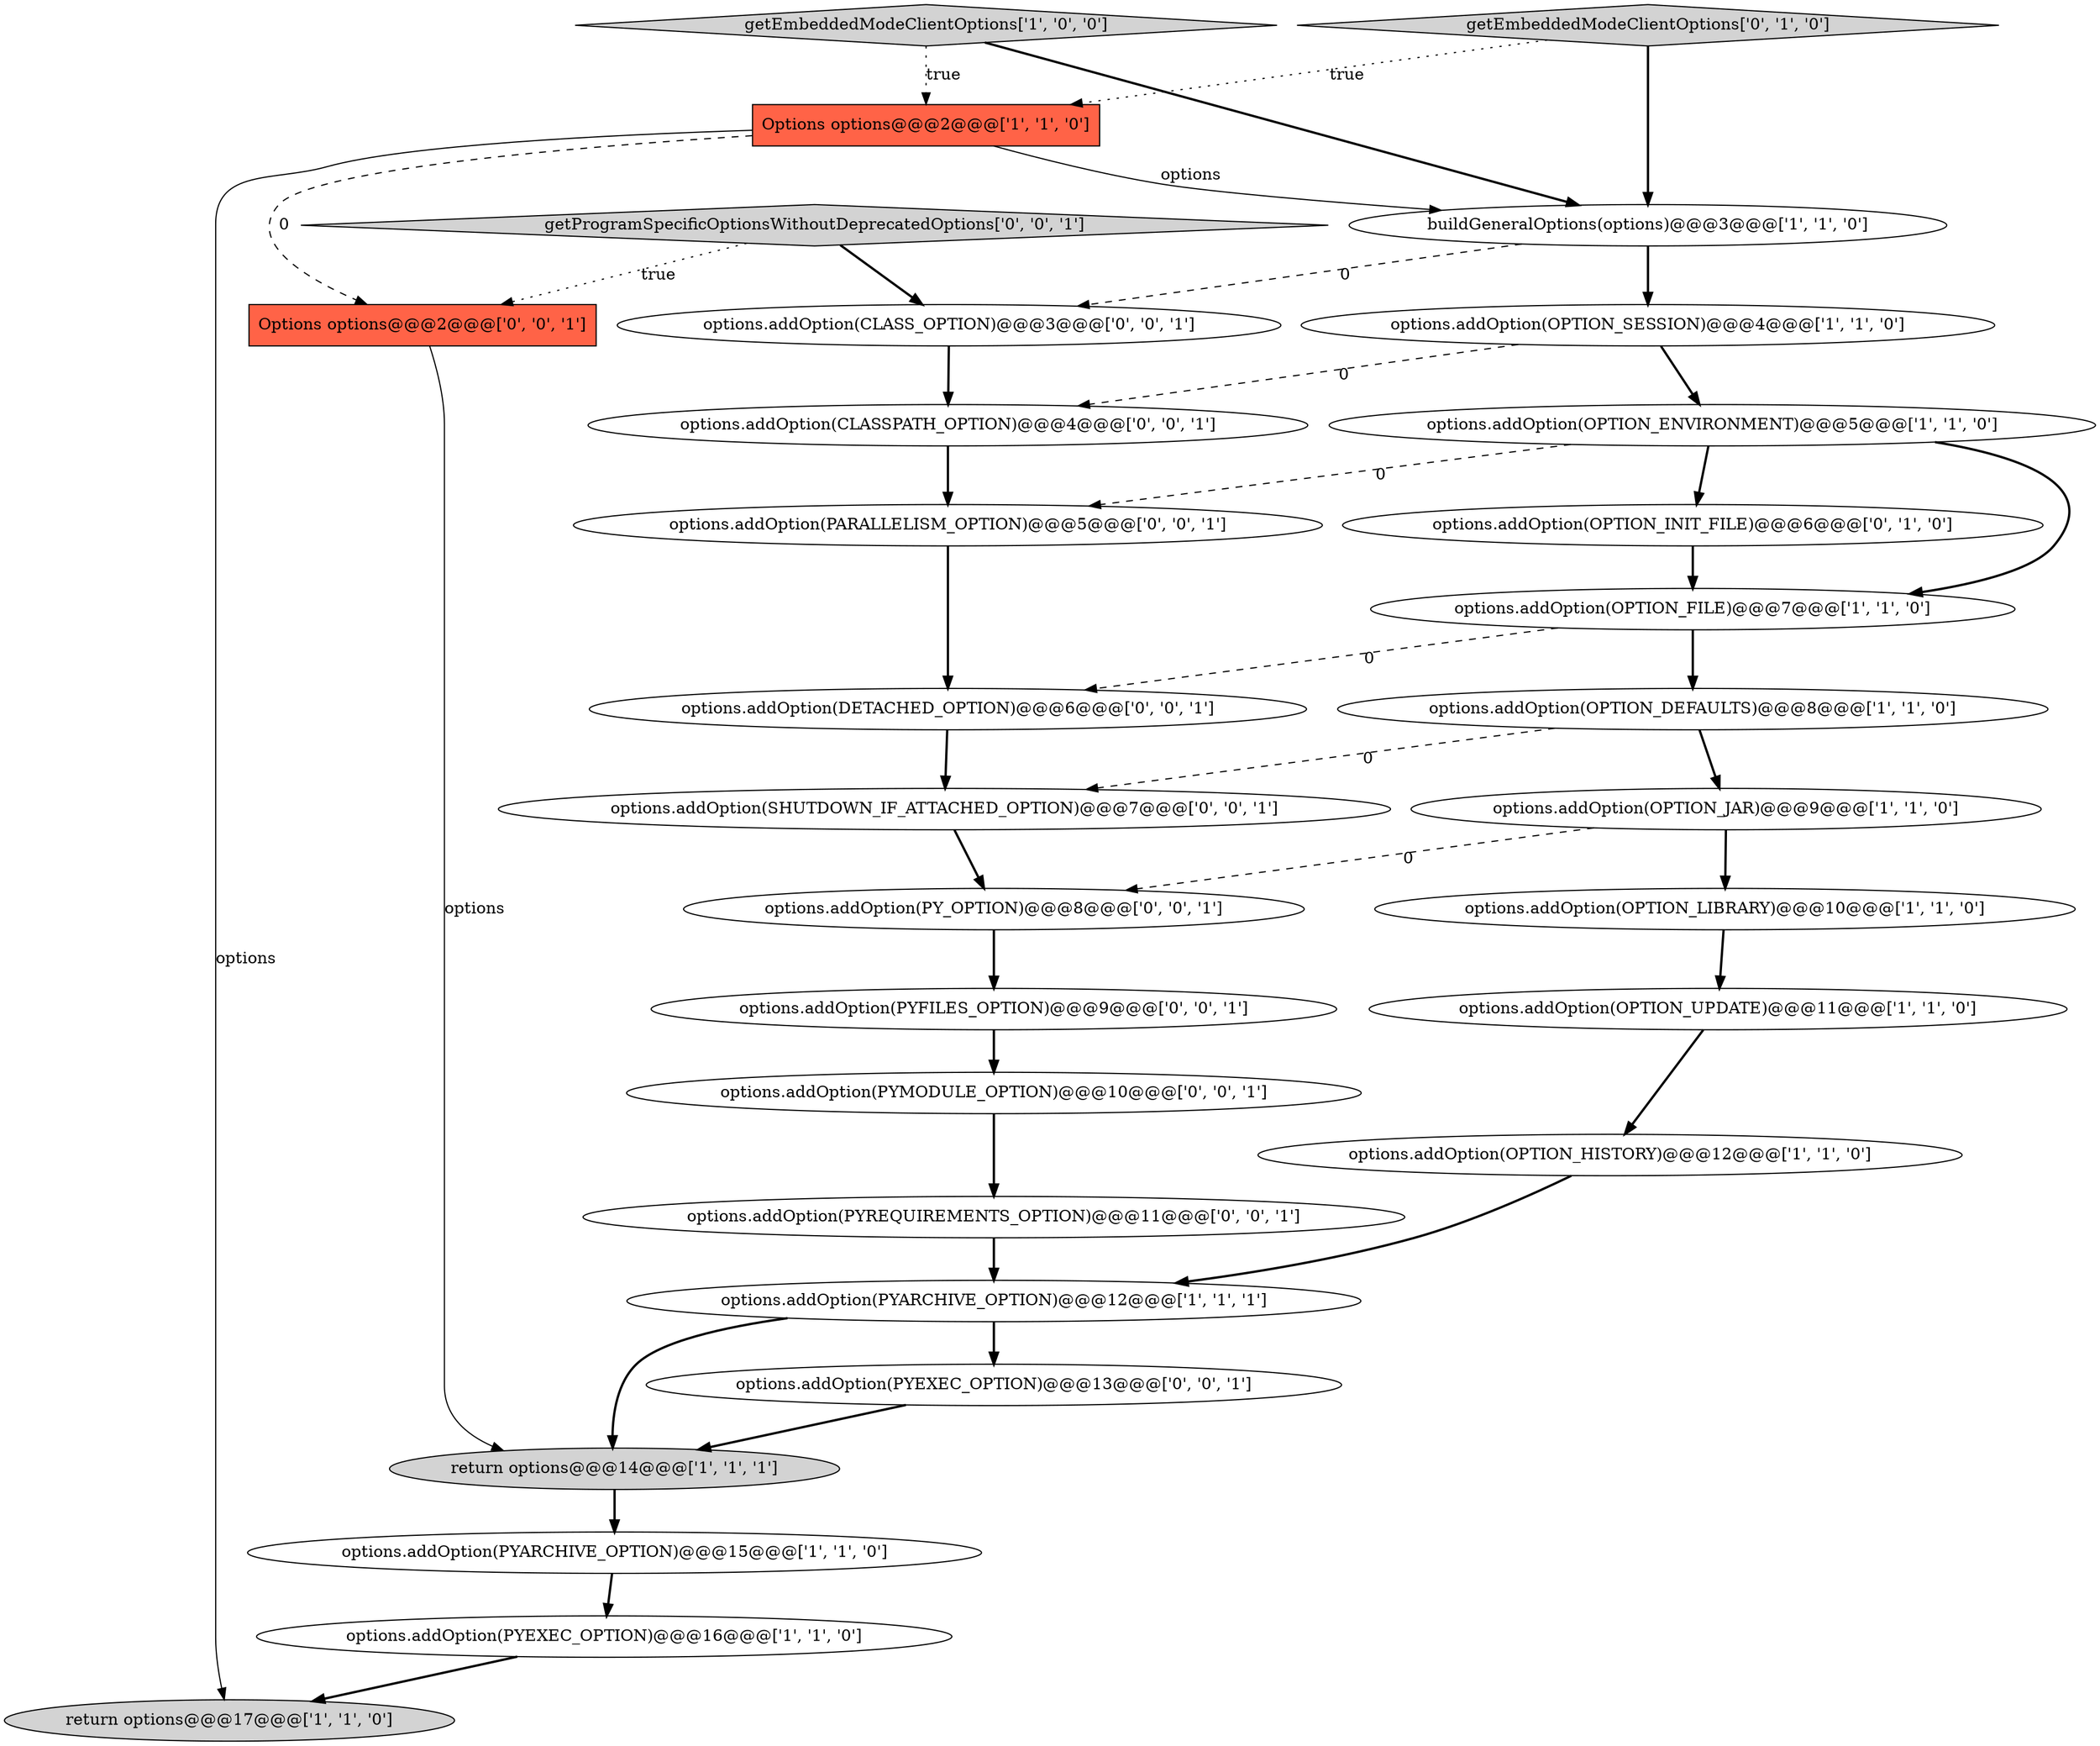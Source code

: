 digraph {
7 [style = filled, label = "options.addOption(OPTION_LIBRARY)@@@10@@@['1', '1', '0']", fillcolor = white, shape = ellipse image = "AAA0AAABBB1BBB"];
10 [style = filled, label = "options.addOption(PYARCHIVE_OPTION)@@@15@@@['1', '1', '0']", fillcolor = white, shape = ellipse image = "AAA0AAABBB1BBB"];
19 [style = filled, label = "getProgramSpecificOptionsWithoutDeprecatedOptions['0', '0', '1']", fillcolor = lightgray, shape = diamond image = "AAA0AAABBB3BBB"];
0 [style = filled, label = "options.addOption(OPTION_FILE)@@@7@@@['1', '1', '0']", fillcolor = white, shape = ellipse image = "AAA0AAABBB1BBB"];
11 [style = filled, label = "Options options@@@2@@@['1', '1', '0']", fillcolor = tomato, shape = box image = "AAA0AAABBB1BBB"];
13 [style = filled, label = "buildGeneralOptions(options)@@@3@@@['1', '1', '0']", fillcolor = white, shape = ellipse image = "AAA0AAABBB1BBB"];
18 [style = filled, label = "options.addOption(CLASS_OPTION)@@@3@@@['0', '0', '1']", fillcolor = white, shape = ellipse image = "AAA0AAABBB3BBB"];
26 [style = filled, label = "options.addOption(PYEXEC_OPTION)@@@13@@@['0', '0', '1']", fillcolor = white, shape = ellipse image = "AAA0AAABBB3BBB"];
9 [style = filled, label = "options.addOption(PYARCHIVE_OPTION)@@@12@@@['1', '1', '1']", fillcolor = white, shape = ellipse image = "AAA0AAABBB1BBB"];
6 [style = filled, label = "options.addOption(OPTION_DEFAULTS)@@@8@@@['1', '1', '0']", fillcolor = white, shape = ellipse image = "AAA0AAABBB1BBB"];
27 [style = filled, label = "options.addOption(PYREQUIREMENTS_OPTION)@@@11@@@['0', '0', '1']", fillcolor = white, shape = ellipse image = "AAA0AAABBB3BBB"];
12 [style = filled, label = "return options@@@14@@@['1', '1', '1']", fillcolor = lightgray, shape = ellipse image = "AAA0AAABBB1BBB"];
23 [style = filled, label = "options.addOption(DETACHED_OPTION)@@@6@@@['0', '0', '1']", fillcolor = white, shape = ellipse image = "AAA0AAABBB3BBB"];
25 [style = filled, label = "options.addOption(PYFILES_OPTION)@@@9@@@['0', '0', '1']", fillcolor = white, shape = ellipse image = "AAA0AAABBB3BBB"];
17 [style = filled, label = "options.addOption(OPTION_INIT_FILE)@@@6@@@['0', '1', '0']", fillcolor = white, shape = ellipse image = "AAA1AAABBB2BBB"];
15 [style = filled, label = "options.addOption(OPTION_ENVIRONMENT)@@@5@@@['1', '1', '0']", fillcolor = white, shape = ellipse image = "AAA0AAABBB1BBB"];
28 [style = filled, label = "Options options@@@2@@@['0', '0', '1']", fillcolor = tomato, shape = box image = "AAA0AAABBB3BBB"];
2 [style = filled, label = "options.addOption(OPTION_JAR)@@@9@@@['1', '1', '0']", fillcolor = white, shape = ellipse image = "AAA0AAABBB1BBB"];
21 [style = filled, label = "options.addOption(CLASSPATH_OPTION)@@@4@@@['0', '0', '1']", fillcolor = white, shape = ellipse image = "AAA0AAABBB3BBB"];
24 [style = filled, label = "options.addOption(PARALLELISM_OPTION)@@@5@@@['0', '0', '1']", fillcolor = white, shape = ellipse image = "AAA0AAABBB3BBB"];
3 [style = filled, label = "getEmbeddedModeClientOptions['1', '0', '0']", fillcolor = lightgray, shape = diamond image = "AAA0AAABBB1BBB"];
8 [style = filled, label = "options.addOption(OPTION_UPDATE)@@@11@@@['1', '1', '0']", fillcolor = white, shape = ellipse image = "AAA0AAABBB1BBB"];
29 [style = filled, label = "options.addOption(PYMODULE_OPTION)@@@10@@@['0', '0', '1']", fillcolor = white, shape = ellipse image = "AAA0AAABBB3BBB"];
22 [style = filled, label = "options.addOption(SHUTDOWN_IF_ATTACHED_OPTION)@@@7@@@['0', '0', '1']", fillcolor = white, shape = ellipse image = "AAA0AAABBB3BBB"];
14 [style = filled, label = "options.addOption(OPTION_SESSION)@@@4@@@['1', '1', '0']", fillcolor = white, shape = ellipse image = "AAA0AAABBB1BBB"];
16 [style = filled, label = "getEmbeddedModeClientOptions['0', '1', '0']", fillcolor = lightgray, shape = diamond image = "AAA0AAABBB2BBB"];
5 [style = filled, label = "options.addOption(PYEXEC_OPTION)@@@16@@@['1', '1', '0']", fillcolor = white, shape = ellipse image = "AAA0AAABBB1BBB"];
1 [style = filled, label = "return options@@@17@@@['1', '1', '0']", fillcolor = lightgray, shape = ellipse image = "AAA0AAABBB1BBB"];
4 [style = filled, label = "options.addOption(OPTION_HISTORY)@@@12@@@['1', '1', '0']", fillcolor = white, shape = ellipse image = "AAA0AAABBB1BBB"];
20 [style = filled, label = "options.addOption(PY_OPTION)@@@8@@@['0', '0', '1']", fillcolor = white, shape = ellipse image = "AAA0AAABBB3BBB"];
0->6 [style = bold, label=""];
23->22 [style = bold, label=""];
25->29 [style = bold, label=""];
29->27 [style = bold, label=""];
13->18 [style = dashed, label="0"];
7->8 [style = bold, label=""];
11->1 [style = solid, label="options"];
8->4 [style = bold, label=""];
24->23 [style = bold, label=""];
2->7 [style = bold, label=""];
5->1 [style = bold, label=""];
2->20 [style = dashed, label="0"];
27->9 [style = bold, label=""];
28->12 [style = solid, label="options"];
21->24 [style = bold, label=""];
22->20 [style = bold, label=""];
16->13 [style = bold, label=""];
6->22 [style = dashed, label="0"];
3->13 [style = bold, label=""];
6->2 [style = bold, label=""];
11->28 [style = dashed, label="0"];
20->25 [style = bold, label=""];
12->10 [style = bold, label=""];
15->0 [style = bold, label=""];
0->23 [style = dashed, label="0"];
11->13 [style = solid, label="options"];
14->21 [style = dashed, label="0"];
4->9 [style = bold, label=""];
3->11 [style = dotted, label="true"];
16->11 [style = dotted, label="true"];
18->21 [style = bold, label=""];
26->12 [style = bold, label=""];
9->26 [style = bold, label=""];
13->14 [style = bold, label=""];
14->15 [style = bold, label=""];
19->18 [style = bold, label=""];
15->24 [style = dashed, label="0"];
10->5 [style = bold, label=""];
17->0 [style = bold, label=""];
19->28 [style = dotted, label="true"];
9->12 [style = bold, label=""];
15->17 [style = bold, label=""];
}
